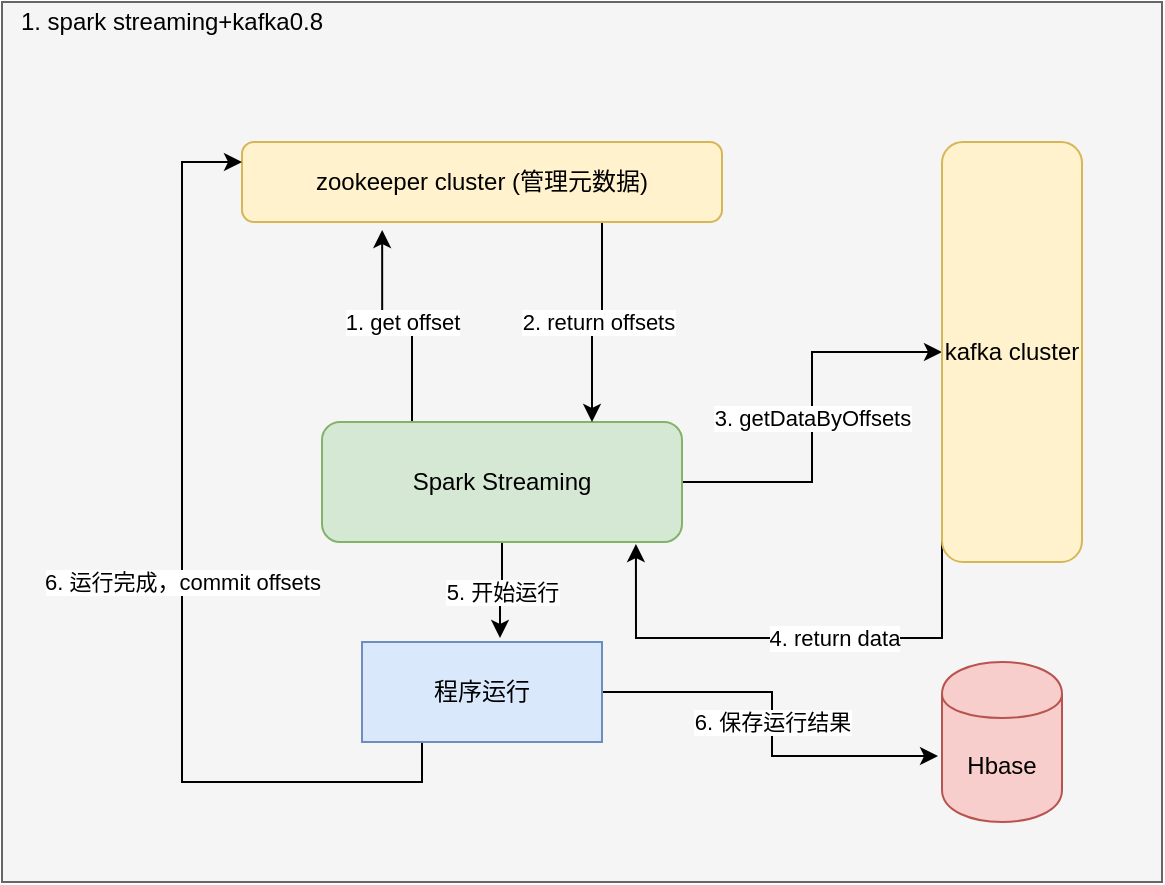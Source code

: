 <mxfile version="12.6.2" type="github"><diagram id="HNhNyVdlOVO96T99Bjtl" name="第 1 页"><mxGraphModel dx="746" dy="555" grid="1" gridSize="10" guides="1" tooltips="1" connect="1" arrows="1" fold="1" page="1" pageScale="1" pageWidth="850" pageHeight="1100" math="0" shadow="0"><root><mxCell id="0"/><mxCell id="1" parent="0"/><mxCell id="4A3CNNVAKAcYxy27iCRf-17" value="" style="rounded=0;whiteSpace=wrap;html=1;fillColor=#f5f5f5;strokeColor=#666666;fontColor=#333333;" vertex="1" parent="1"><mxGeometry x="20" y="40" width="580" height="440" as="geometry"/></mxCell><mxCell id="4A3CNNVAKAcYxy27iCRf-4" value="1. get offset" style="edgeStyle=orthogonalEdgeStyle;rounded=0;orthogonalLoop=1;jettySize=auto;html=1;exitX=0.25;exitY=0;exitDx=0;exitDy=0;entryX=0.292;entryY=1.1;entryDx=0;entryDy=0;entryPerimeter=0;" edge="1" parent="1" source="4A3CNNVAKAcYxy27iCRf-1" target="4A3CNNVAKAcYxy27iCRf-3"><mxGeometry relative="1" as="geometry"/></mxCell><mxCell id="4A3CNNVAKAcYxy27iCRf-7" value="3. getDataByOffsets" style="edgeStyle=orthogonalEdgeStyle;rounded=0;orthogonalLoop=1;jettySize=auto;html=1;entryX=0;entryY=0.5;entryDx=0;entryDy=0;" edge="1" parent="1" source="4A3CNNVAKAcYxy27iCRf-1" target="4A3CNNVAKAcYxy27iCRf-6"><mxGeometry relative="1" as="geometry"/></mxCell><mxCell id="4A3CNNVAKAcYxy27iCRf-11" value="5. 开始运行" style="edgeStyle=orthogonalEdgeStyle;rounded=0;orthogonalLoop=1;jettySize=auto;html=1;exitX=0.5;exitY=1;exitDx=0;exitDy=0;entryX=0.575;entryY=-0.04;entryDx=0;entryDy=0;entryPerimeter=0;" edge="1" parent="1" source="4A3CNNVAKAcYxy27iCRf-1" target="4A3CNNVAKAcYxy27iCRf-8"><mxGeometry relative="1" as="geometry"/></mxCell><mxCell id="4A3CNNVAKAcYxy27iCRf-1" value="Spark Streaming" style="rounded=1;whiteSpace=wrap;html=1;fillColor=#d5e8d4;strokeColor=#82b366;" vertex="1" parent="1"><mxGeometry x="180" y="250" width="180" height="60" as="geometry"/></mxCell><mxCell id="4A3CNNVAKAcYxy27iCRf-2" value="1. spark streaming+kafka0.8" style="text;html=1;strokeColor=none;fillColor=none;align=center;verticalAlign=middle;whiteSpace=wrap;rounded=0;" vertex="1" parent="1"><mxGeometry x="20" y="40" width="170" height="20" as="geometry"/></mxCell><mxCell id="4A3CNNVAKAcYxy27iCRf-5" value="2. return offsets" style="edgeStyle=orthogonalEdgeStyle;rounded=0;orthogonalLoop=1;jettySize=auto;html=1;exitX=0.75;exitY=1;exitDx=0;exitDy=0;entryX=0.75;entryY=0;entryDx=0;entryDy=0;" edge="1" parent="1" source="4A3CNNVAKAcYxy27iCRf-3" target="4A3CNNVAKAcYxy27iCRf-1"><mxGeometry relative="1" as="geometry"/></mxCell><object label="zookeeper cluster (管理元数据)" id="4A3CNNVAKAcYxy27iCRf-3"><mxCell style="rounded=1;whiteSpace=wrap;html=1;fillColor=#fff2cc;strokeColor=#d6b656;" vertex="1" parent="1"><mxGeometry x="140" y="110" width="240" height="40" as="geometry"/></mxCell></object><mxCell id="4A3CNNVAKAcYxy27iCRf-10" value="4. return data" style="edgeStyle=orthogonalEdgeStyle;rounded=0;orthogonalLoop=1;jettySize=auto;html=1;exitX=0;exitY=0.75;exitDx=0;exitDy=0;entryX=0.872;entryY=1.017;entryDx=0;entryDy=0;entryPerimeter=0;" edge="1" parent="1" source="4A3CNNVAKAcYxy27iCRf-6" target="4A3CNNVAKAcYxy27iCRf-1"><mxGeometry relative="1" as="geometry"><mxPoint x="370" y="358" as="targetPoint"/><Array as="points"><mxPoint x="337" y="358"/></Array></mxGeometry></mxCell><mxCell id="4A3CNNVAKAcYxy27iCRf-6" value="kafka cluster" style="rounded=1;whiteSpace=wrap;html=1;fillColor=#fff2cc;strokeColor=#d6b656;" vertex="1" parent="1"><mxGeometry x="490" y="110" width="70" height="210" as="geometry"/></mxCell><mxCell id="4A3CNNVAKAcYxy27iCRf-12" value="6. 运行完成，commit offsets" style="edgeStyle=orthogonalEdgeStyle;rounded=0;orthogonalLoop=1;jettySize=auto;html=1;exitX=0.25;exitY=1;exitDx=0;exitDy=0;entryX=0;entryY=0.25;entryDx=0;entryDy=0;" edge="1" parent="1" source="4A3CNNVAKAcYxy27iCRf-8" target="4A3CNNVAKAcYxy27iCRf-3"><mxGeometry relative="1" as="geometry"><Array as="points"><mxPoint x="230" y="430"/><mxPoint x="110" y="430"/><mxPoint x="110" y="120"/></Array></mxGeometry></mxCell><mxCell id="4A3CNNVAKAcYxy27iCRf-16" value="6. 保存运行结果" style="edgeStyle=orthogonalEdgeStyle;rounded=0;orthogonalLoop=1;jettySize=auto;html=1;entryX=-0.033;entryY=0.588;entryDx=0;entryDy=0;entryPerimeter=0;" edge="1" parent="1" source="4A3CNNVAKAcYxy27iCRf-8" target="4A3CNNVAKAcYxy27iCRf-15"><mxGeometry relative="1" as="geometry"/></mxCell><mxCell id="4A3CNNVAKAcYxy27iCRf-8" value="程序运行" style="rounded=0;whiteSpace=wrap;html=1;fillColor=#dae8fc;strokeColor=#6c8ebf;" vertex="1" parent="1"><mxGeometry x="200" y="360" width="120" height="50" as="geometry"/></mxCell><mxCell id="4A3CNNVAKAcYxy27iCRf-15" value="Hbase" style="shape=cylinder;whiteSpace=wrap;html=1;boundedLbl=1;backgroundOutline=1;fillColor=#f8cecc;strokeColor=#b85450;" vertex="1" parent="1"><mxGeometry x="490" y="370" width="60" height="80" as="geometry"/></mxCell></root></mxGraphModel></diagram></mxfile>